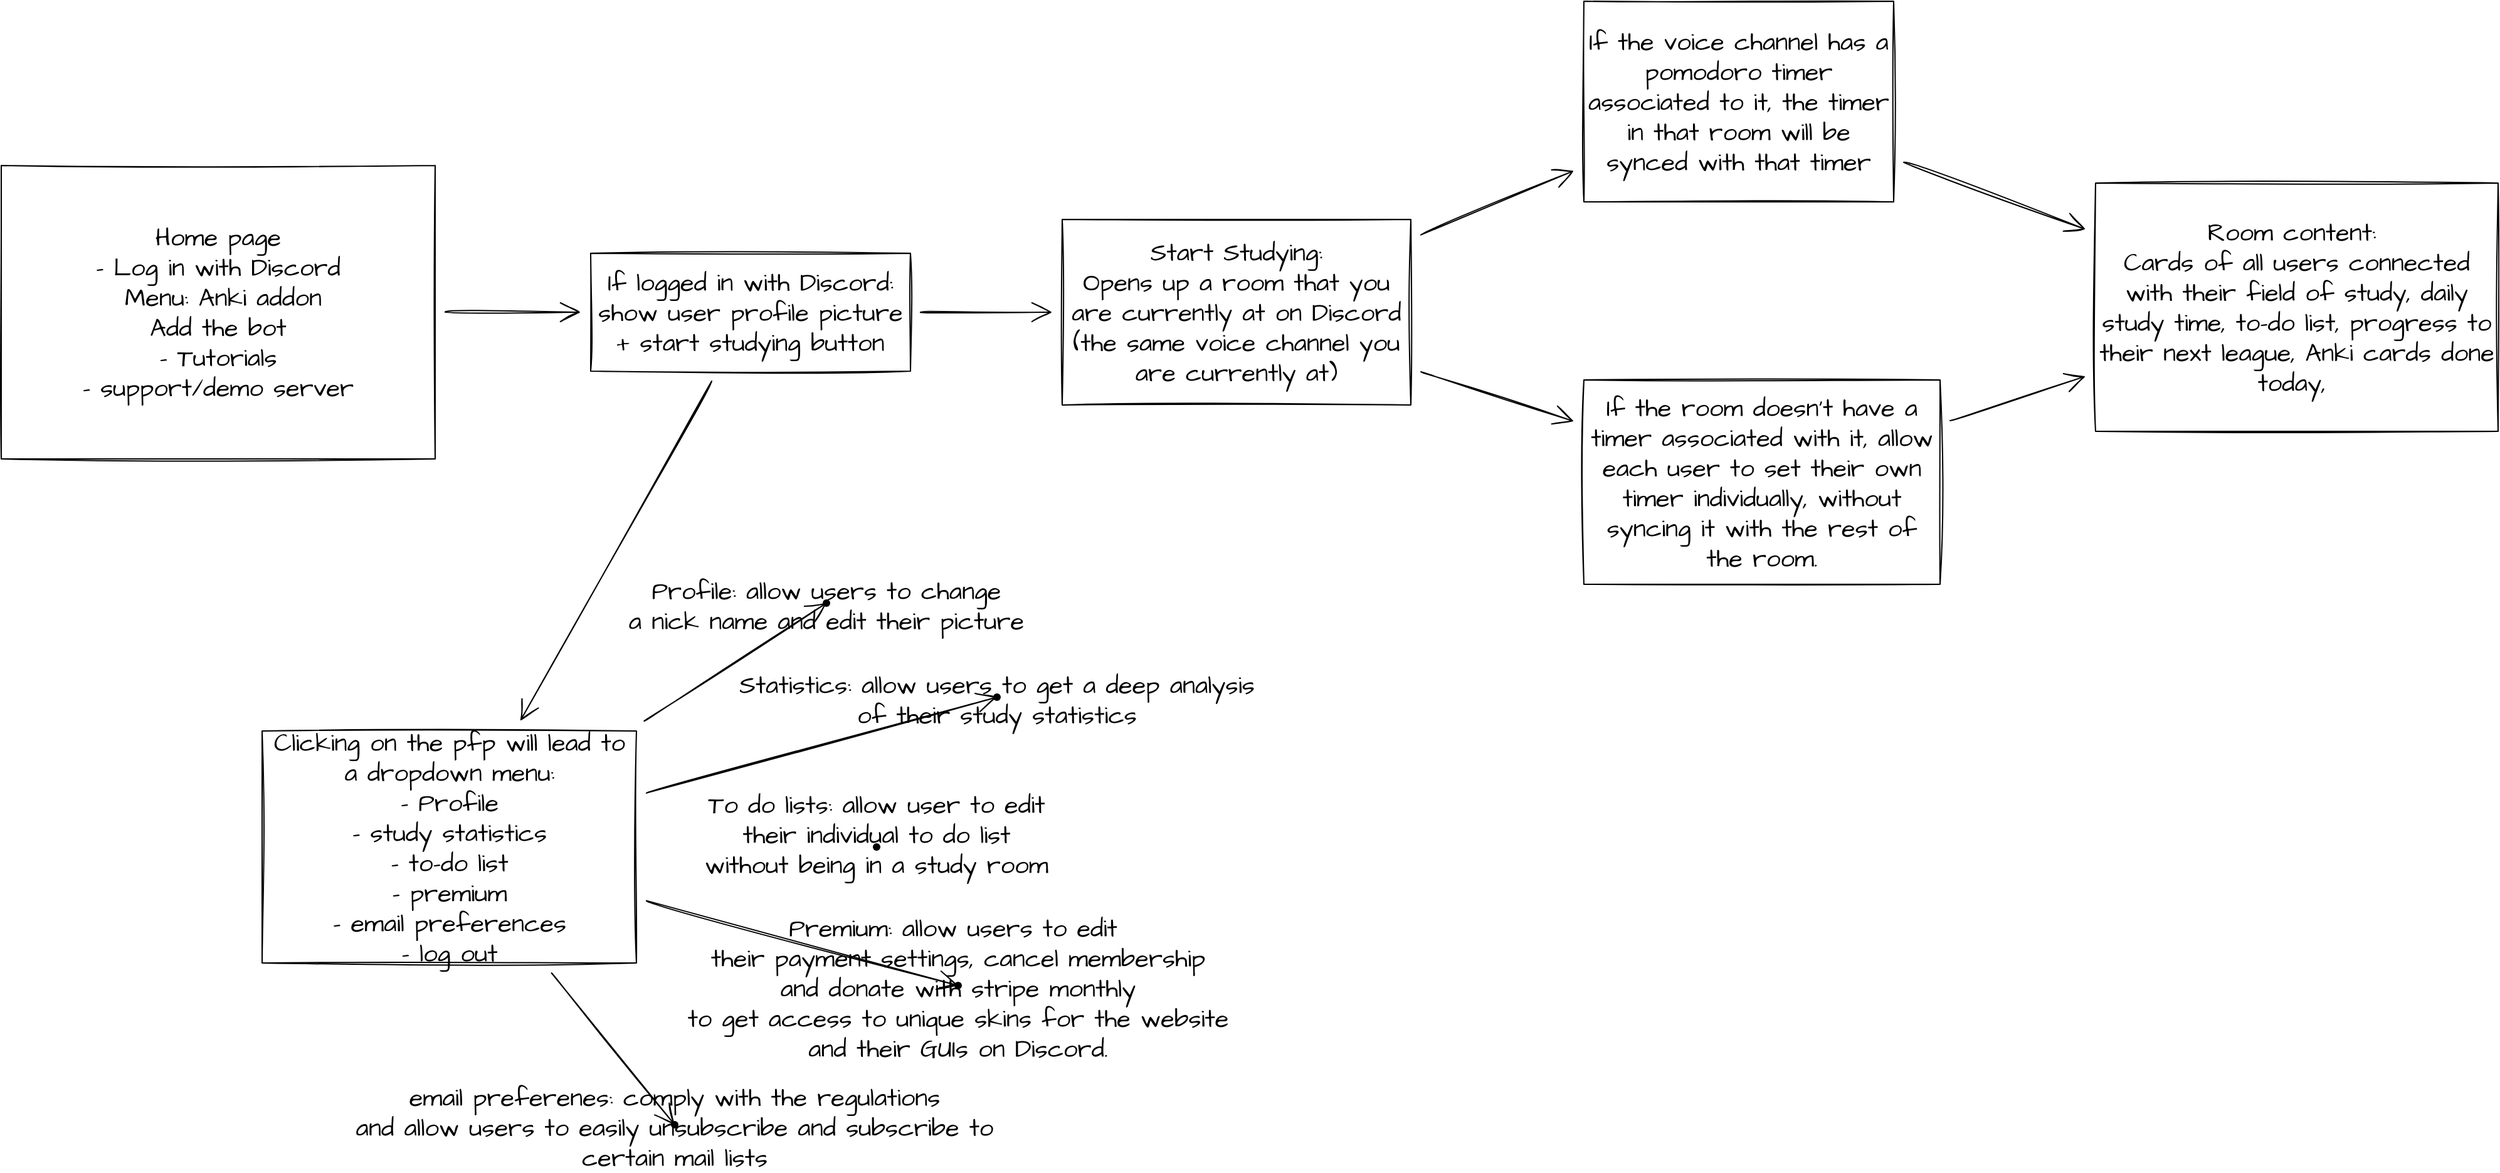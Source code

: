 <mxfile version="16.0.3" type="github">
  <diagram id="7V6z3-Z2AGt-YawSaDxu" name="Page-1">
    <mxGraphModel dx="1716" dy="1996" grid="0" gridSize="10" guides="1" tooltips="1" connect="1" arrows="1" fold="1" page="0" pageScale="1" pageWidth="850" pageHeight="1100" math="0" shadow="0">
      <root>
        <mxCell id="0" />
        <mxCell id="1" parent="0" />
        <mxCell id="8fAWCKdKvo1CzNQNeIbV-3" value="" style="edgeStyle=none;curved=1;rounded=0;sketch=1;hachureGap=4;orthogonalLoop=1;jettySize=auto;html=1;fontFamily=Architects Daughter;fontSource=https%3A%2F%2Ffonts.googleapis.com%2Fcss%3Ffamily%3DArchitects%2BDaughter;fontSize=16;endArrow=open;startSize=14;endSize=14;sourcePerimeterSpacing=8;targetPerimeterSpacing=8;" edge="1" parent="1" source="8fAWCKdKvo1CzNQNeIbV-1" target="8fAWCKdKvo1CzNQNeIbV-2">
          <mxGeometry relative="1" as="geometry" />
        </mxCell>
        <mxCell id="8fAWCKdKvo1CzNQNeIbV-1" value="Home page&lt;br&gt;- Log in with Discord&lt;br&gt;&amp;nbsp;Menu: Anki addon&lt;br&gt;Add the bot&lt;br&gt;- Tutorials&lt;br&gt;- support/demo server&lt;br&gt;" style="rounded=0;whiteSpace=wrap;html=1;sketch=1;hachureGap=4;fontFamily=Architects Daughter;fontSource=https%3A%2F%2Ffonts.googleapis.com%2Fcss%3Ffamily%3DArchitects%2BDaughter;fontSize=20;" vertex="1" parent="1">
          <mxGeometry x="-346" y="-359" width="346" height="234" as="geometry" />
        </mxCell>
        <mxCell id="8fAWCKdKvo1CzNQNeIbV-7" value="" style="edgeStyle=none;curved=1;rounded=0;sketch=1;hachureGap=4;orthogonalLoop=1;jettySize=auto;html=1;fontFamily=Architects Daughter;fontSource=https%3A%2F%2Ffonts.googleapis.com%2Fcss%3Ffamily%3DArchitects%2BDaughter;fontSize=16;endArrow=open;startSize=14;endSize=14;sourcePerimeterSpacing=8;targetPerimeterSpacing=8;" edge="1" parent="1" source="8fAWCKdKvo1CzNQNeIbV-2" target="8fAWCKdKvo1CzNQNeIbV-6">
          <mxGeometry relative="1" as="geometry" />
        </mxCell>
        <mxCell id="8fAWCKdKvo1CzNQNeIbV-16" value="" style="edgeStyle=none;curved=1;rounded=0;sketch=1;hachureGap=4;orthogonalLoop=1;jettySize=auto;html=1;fontFamily=Architects Daughter;fontSource=https%3A%2F%2Ffonts.googleapis.com%2Fcss%3Ffamily%3DArchitects%2BDaughter;fontSize=16;endArrow=open;startSize=14;endSize=14;sourcePerimeterSpacing=8;targetPerimeterSpacing=8;" edge="1" parent="1" source="8fAWCKdKvo1CzNQNeIbV-2" target="8fAWCKdKvo1CzNQNeIbV-15">
          <mxGeometry relative="1" as="geometry" />
        </mxCell>
        <mxCell id="8fAWCKdKvo1CzNQNeIbV-2" value="If logged in with Discord:&lt;br&gt;show user profile picture + start studying button" style="whiteSpace=wrap;html=1;sketch=1;hachureGap=4;fontFamily=Architects Daughter;fontSource=https%3A%2F%2Ffonts.googleapis.com%2Fcss%3Ffamily%3DArchitects%2BDaughter;fontSize=20;" vertex="1" parent="1">
          <mxGeometry x="124" y="-289" width="255" height="94" as="geometry" />
        </mxCell>
        <mxCell id="8fAWCKdKvo1CzNQNeIbV-9" value="" style="edgeStyle=none;curved=1;rounded=0;sketch=1;hachureGap=4;orthogonalLoop=1;jettySize=auto;html=1;fontFamily=Architects Daughter;fontSource=https%3A%2F%2Ffonts.googleapis.com%2Fcss%3Ffamily%3DArchitects%2BDaughter;fontSize=16;endArrow=open;startSize=14;endSize=14;sourcePerimeterSpacing=8;targetPerimeterSpacing=8;" edge="1" parent="1" source="8fAWCKdKvo1CzNQNeIbV-6" target="8fAWCKdKvo1CzNQNeIbV-8">
          <mxGeometry relative="1" as="geometry" />
        </mxCell>
        <mxCell id="8fAWCKdKvo1CzNQNeIbV-11" value="" style="edgeStyle=none;curved=1;rounded=0;sketch=1;hachureGap=4;orthogonalLoop=1;jettySize=auto;html=1;fontFamily=Architects Daughter;fontSource=https%3A%2F%2Ffonts.googleapis.com%2Fcss%3Ffamily%3DArchitects%2BDaughter;fontSize=16;endArrow=open;startSize=14;endSize=14;sourcePerimeterSpacing=8;targetPerimeterSpacing=8;" edge="1" parent="1" source="8fAWCKdKvo1CzNQNeIbV-6" target="8fAWCKdKvo1CzNQNeIbV-10">
          <mxGeometry relative="1" as="geometry" />
        </mxCell>
        <mxCell id="8fAWCKdKvo1CzNQNeIbV-6" value="Start Studying:&lt;br&gt;Opens up a room that you are currently at on Discord (the same voice channel you are currently at)" style="whiteSpace=wrap;html=1;sketch=1;hachureGap=4;fontFamily=Architects Daughter;fontSource=https%3A%2F%2Ffonts.googleapis.com%2Fcss%3Ffamily%3DArchitects%2BDaughter;fontSize=20;" vertex="1" parent="1">
          <mxGeometry x="500" y="-316" width="278" height="148" as="geometry" />
        </mxCell>
        <mxCell id="8fAWCKdKvo1CzNQNeIbV-14" style="edgeStyle=none;curved=1;rounded=0;sketch=1;hachureGap=4;orthogonalLoop=1;jettySize=auto;html=1;fontFamily=Architects Daughter;fontSource=https%3A%2F%2Ffonts.googleapis.com%2Fcss%3Ffamily%3DArchitects%2BDaughter;fontSize=16;endArrow=open;startSize=14;endSize=14;sourcePerimeterSpacing=8;targetPerimeterSpacing=8;" edge="1" parent="1" source="8fAWCKdKvo1CzNQNeIbV-8" target="8fAWCKdKvo1CzNQNeIbV-12">
          <mxGeometry relative="1" as="geometry" />
        </mxCell>
        <mxCell id="8fAWCKdKvo1CzNQNeIbV-8" value="If the voice channel has a pomodoro timer associated to it, the timer in that room will be synced with that timer" style="whiteSpace=wrap;html=1;sketch=1;hachureGap=4;fontFamily=Architects Daughter;fontSource=https%3A%2F%2Ffonts.googleapis.com%2Fcss%3Ffamily%3DArchitects%2BDaughter;fontSize=20;" vertex="1" parent="1">
          <mxGeometry x="916" y="-490" width="247" height="160" as="geometry" />
        </mxCell>
        <mxCell id="8fAWCKdKvo1CzNQNeIbV-13" value="" style="edgeStyle=none;curved=1;rounded=0;sketch=1;hachureGap=4;orthogonalLoop=1;jettySize=auto;html=1;fontFamily=Architects Daughter;fontSource=https%3A%2F%2Ffonts.googleapis.com%2Fcss%3Ffamily%3DArchitects%2BDaughter;fontSize=16;endArrow=open;startSize=14;endSize=14;sourcePerimeterSpacing=8;targetPerimeterSpacing=8;" edge="1" parent="1" source="8fAWCKdKvo1CzNQNeIbV-10" target="8fAWCKdKvo1CzNQNeIbV-12">
          <mxGeometry relative="1" as="geometry" />
        </mxCell>
        <mxCell id="8fAWCKdKvo1CzNQNeIbV-10" value="If the room doesn&#39;t have a timer associated with it, allow each user to set their own timer individually, without syncing it with the rest of the room." style="whiteSpace=wrap;html=1;sketch=1;hachureGap=4;fontFamily=Architects Daughter;fontSource=https%3A%2F%2Ffonts.googleapis.com%2Fcss%3Ffamily%3DArchitects%2BDaughter;fontSize=20;" vertex="1" parent="1">
          <mxGeometry x="916" y="-188" width="284" height="163" as="geometry" />
        </mxCell>
        <mxCell id="8fAWCKdKvo1CzNQNeIbV-12" value="Room content:&amp;nbsp;&lt;br&gt;Cards of all users connected with their field of study, daily study time, to-do list, progress to their next league, Anki cards done today,&amp;nbsp;" style="whiteSpace=wrap;html=1;sketch=1;hachureGap=4;fontFamily=Architects Daughter;fontSource=https%3A%2F%2Ffonts.googleapis.com%2Fcss%3Ffamily%3DArchitects%2BDaughter;fontSize=20;" vertex="1" parent="1">
          <mxGeometry x="1324" y="-345" width="321" height="198" as="geometry" />
        </mxCell>
        <mxCell id="8fAWCKdKvo1CzNQNeIbV-18" value="" style="edgeStyle=none;curved=1;rounded=0;sketch=1;hachureGap=4;orthogonalLoop=1;jettySize=auto;html=1;fontFamily=Architects Daughter;fontSource=https%3A%2F%2Ffonts.googleapis.com%2Fcss%3Ffamily%3DArchitects%2BDaughter;fontSize=16;endArrow=open;startSize=14;endSize=14;sourcePerimeterSpacing=8;targetPerimeterSpacing=8;" edge="1" parent="1" source="8fAWCKdKvo1CzNQNeIbV-15" target="8fAWCKdKvo1CzNQNeIbV-17">
          <mxGeometry relative="1" as="geometry" />
        </mxCell>
        <mxCell id="8fAWCKdKvo1CzNQNeIbV-20" value="" style="edgeStyle=none;curved=1;rounded=0;sketch=1;hachureGap=4;orthogonalLoop=1;jettySize=auto;html=1;fontFamily=Architects Daughter;fontSource=https%3A%2F%2Ffonts.googleapis.com%2Fcss%3Ffamily%3DArchitects%2BDaughter;fontSize=16;endArrow=open;startSize=14;endSize=14;sourcePerimeterSpacing=8;targetPerimeterSpacing=8;" edge="1" parent="1" source="8fAWCKdKvo1CzNQNeIbV-15" target="8fAWCKdKvo1CzNQNeIbV-19">
          <mxGeometry relative="1" as="geometry" />
        </mxCell>
        <mxCell id="8fAWCKdKvo1CzNQNeIbV-26" value="" style="edgeStyle=none;curved=1;rounded=0;sketch=1;hachureGap=4;orthogonalLoop=1;jettySize=auto;html=1;fontFamily=Architects Daughter;fontSource=https%3A%2F%2Ffonts.googleapis.com%2Fcss%3Ffamily%3DArchitects%2BDaughter;fontSize=16;endArrow=open;startSize=14;endSize=14;sourcePerimeterSpacing=8;targetPerimeterSpacing=8;" edge="1" parent="1" source="8fAWCKdKvo1CzNQNeIbV-15" target="8fAWCKdKvo1CzNQNeIbV-25">
          <mxGeometry relative="1" as="geometry" />
        </mxCell>
        <mxCell id="8fAWCKdKvo1CzNQNeIbV-28" value="" style="edgeStyle=none;curved=1;rounded=0;sketch=1;hachureGap=4;orthogonalLoop=1;jettySize=auto;html=1;fontFamily=Architects Daughter;fontSource=https%3A%2F%2Ffonts.googleapis.com%2Fcss%3Ffamily%3DArchitects%2BDaughter;fontSize=16;endArrow=open;startSize=14;endSize=14;sourcePerimeterSpacing=8;targetPerimeterSpacing=8;" edge="1" parent="1" source="8fAWCKdKvo1CzNQNeIbV-15" target="8fAWCKdKvo1CzNQNeIbV-27">
          <mxGeometry relative="1" as="geometry" />
        </mxCell>
        <mxCell id="8fAWCKdKvo1CzNQNeIbV-15" value="Clicking on the pfp will lead to a dropdown menu:&lt;br&gt;- Profile&lt;br&gt;- study statistics&lt;br&gt;- to-do list&lt;br&gt;- premium&lt;br&gt;- email preferences&lt;br&gt;- log out" style="whiteSpace=wrap;html=1;sketch=1;hachureGap=4;fontFamily=Architects Daughter;fontSource=https%3A%2F%2Ffonts.googleapis.com%2Fcss%3Ffamily%3DArchitects%2BDaughter;fontSize=20;" vertex="1" parent="1">
          <mxGeometry x="-138" y="92" width="298.5" height="185" as="geometry" />
        </mxCell>
        <mxCell id="8fAWCKdKvo1CzNQNeIbV-17" value="Profile: allow users to change&#xa;a nick name and edit their picture" style="shape=waypoint;sketch=0;size=6;pointerEvents=1;points=[];fillColor=none;resizable=0;rotatable=0;perimeter=centerPerimeter;snapToPoint=1;hachureGap=4;fontFamily=Architects Daughter;fontSource=https%3A%2F%2Ffonts.googleapis.com%2Fcss%3Ffamily%3DArchitects%2BDaughter;fontSize=20;" vertex="1" parent="1">
          <mxGeometry x="292" y="-30" width="40" height="40" as="geometry" />
        </mxCell>
        <mxCell id="8fAWCKdKvo1CzNQNeIbV-19" value="Statistics: allow users to get a deep analysis&#xa;of their study statistics" style="shape=waypoint;sketch=0;size=6;pointerEvents=1;points=[];fillColor=none;resizable=0;rotatable=0;perimeter=centerPerimeter;snapToPoint=1;hachureGap=4;fontFamily=Architects Daughter;fontSource=https%3A%2F%2Ffonts.googleapis.com%2Fcss%3Ffamily%3DArchitects%2BDaughter;fontSize=20;" vertex="1" parent="1">
          <mxGeometry x="428" y="45" width="40" height="40" as="geometry" />
        </mxCell>
        <mxCell id="8fAWCKdKvo1CzNQNeIbV-21" value="To do lists: allow user to edit&#xa;their individual to do list&#xa;without being in a study room&#xa;" style="shape=waypoint;sketch=0;size=6;pointerEvents=1;points=[];fillColor=none;resizable=0;rotatable=0;perimeter=centerPerimeter;snapToPoint=1;hachureGap=4;fontFamily=Architects Daughter;fontSource=https%3A%2F%2Ffonts.googleapis.com%2Fcss%3Ffamily%3DArchitects%2BDaughter;fontSize=20;" vertex="1" parent="1">
          <mxGeometry x="332" y="164.5" width="40" height="40" as="geometry" />
        </mxCell>
        <mxCell id="8fAWCKdKvo1CzNQNeIbV-25" value="Premium: allow users to edit &#xa;their payment settings, cancel membership&#xa;and donate with stripe monthly&#xa;to get access to unique skins for the website&#xa;and their GUIs on Discord." style="shape=waypoint;sketch=0;size=6;pointerEvents=1;points=[];fillColor=none;resizable=0;rotatable=0;perimeter=centerPerimeter;snapToPoint=1;hachureGap=4;fontFamily=Architects Daughter;fontSource=https%3A%2F%2Ffonts.googleapis.com%2Fcss%3Ffamily%3DArchitects%2BDaughter;fontSize=20;" vertex="1" parent="1">
          <mxGeometry x="397" y="275" width="40" height="40" as="geometry" />
        </mxCell>
        <mxCell id="8fAWCKdKvo1CzNQNeIbV-27" value="email preferenes: comply with the regulations&#xa;and allow users to easily unsubscribe and subscribe to&#xa;certain mail lists" style="shape=waypoint;sketch=0;size=6;pointerEvents=1;points=[];fillColor=none;resizable=0;rotatable=0;perimeter=centerPerimeter;snapToPoint=1;hachureGap=4;fontFamily=Architects Daughter;fontSource=https%3A%2F%2Ffonts.googleapis.com%2Fcss%3Ffamily%3DArchitects%2BDaughter;fontSize=20;" vertex="1" parent="1">
          <mxGeometry x="171" y="386" width="40" height="40" as="geometry" />
        </mxCell>
        <mxCell id="8fAWCKdKvo1CzNQNeIbV-29" style="edgeStyle=none;curved=1;rounded=0;sketch=1;hachureGap=4;orthogonalLoop=1;jettySize=auto;html=1;fontFamily=Architects Daughter;fontSource=https%3A%2F%2Ffonts.googleapis.com%2Fcss%3Ffamily%3DArchitects%2BDaughter;fontSize=16;endArrow=open;startSize=14;endSize=14;sourcePerimeterSpacing=8;targetPerimeterSpacing=8;" edge="1" parent="1" source="8fAWCKdKvo1CzNQNeIbV-27" target="8fAWCKdKvo1CzNQNeIbV-27">
          <mxGeometry relative="1" as="geometry" />
        </mxCell>
      </root>
    </mxGraphModel>
  </diagram>
</mxfile>
